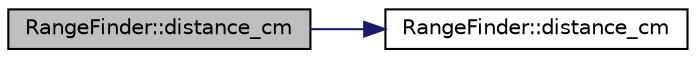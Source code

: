 digraph "RangeFinder::distance_cm"
{
 // INTERACTIVE_SVG=YES
  edge [fontname="Helvetica",fontsize="10",labelfontname="Helvetica",labelfontsize="10"];
  node [fontname="Helvetica",fontsize="10",shape=record];
  rankdir="LR";
  Node1 [label="RangeFinder::distance_cm",height=0.2,width=0.4,color="black", fillcolor="grey75", style="filled", fontcolor="black"];
  Node1 -> Node2 [color="midnightblue",fontsize="10",style="solid",fontname="Helvetica"];
  Node2 [label="RangeFinder::distance_cm",height=0.2,width=0.4,color="black", fillcolor="white", style="filled",URL="$classRangeFinder.html#ae793d6a44caf92c7f76f52d73182190f"];
}

